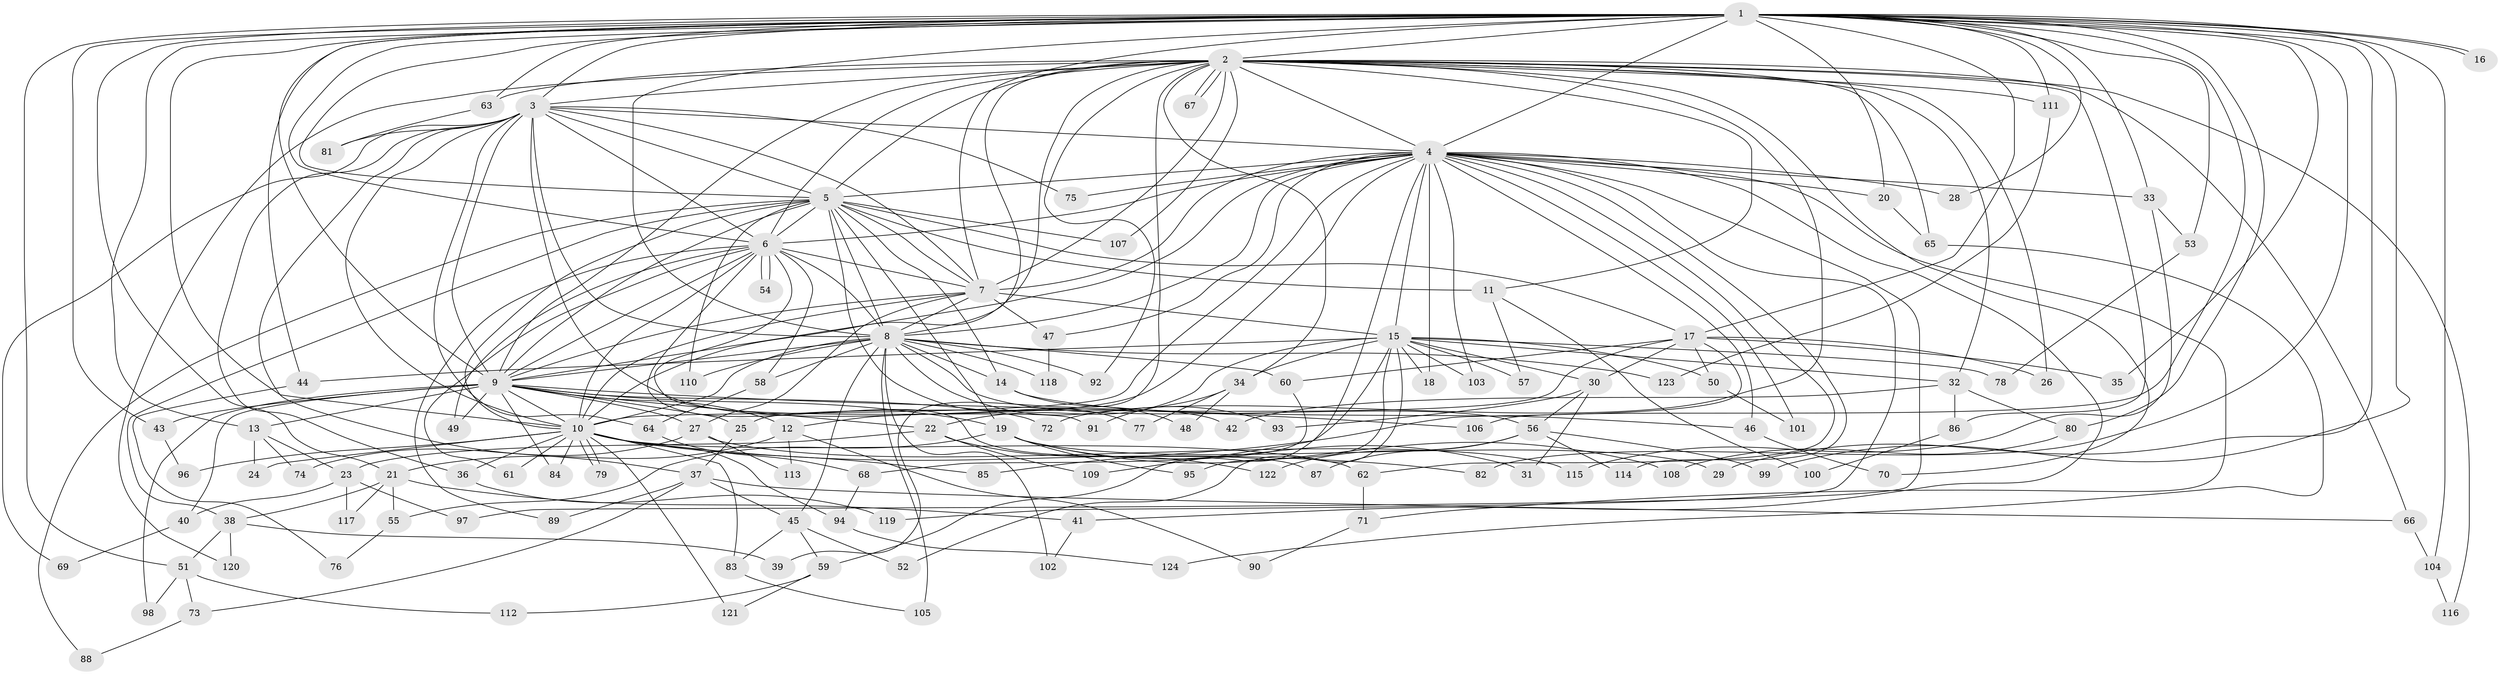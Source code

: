 // Generated by graph-tools (version 1.1) at 2025/49/03/09/25 03:49:29]
// undirected, 124 vertices, 273 edges
graph export_dot {
graph [start="1"]
  node [color=gray90,style=filled];
  1;
  2;
  3;
  4;
  5;
  6;
  7;
  8;
  9;
  10;
  11;
  12;
  13;
  14;
  15;
  16;
  17;
  18;
  19;
  20;
  21;
  22;
  23;
  24;
  25;
  26;
  27;
  28;
  29;
  30;
  31;
  32;
  33;
  34;
  35;
  36;
  37;
  38;
  39;
  40;
  41;
  42;
  43;
  44;
  45;
  46;
  47;
  48;
  49;
  50;
  51;
  52;
  53;
  54;
  55;
  56;
  57;
  58;
  59;
  60;
  61;
  62;
  63;
  64;
  65;
  66;
  67;
  68;
  69;
  70;
  71;
  72;
  73;
  74;
  75;
  76;
  77;
  78;
  79;
  80;
  81;
  82;
  83;
  84;
  85;
  86;
  87;
  88;
  89;
  90;
  91;
  92;
  93;
  94;
  95;
  96;
  97;
  98;
  99;
  100;
  101;
  102;
  103;
  104;
  105;
  106;
  107;
  108;
  109;
  110;
  111;
  112;
  113;
  114;
  115;
  116;
  117;
  118;
  119;
  120;
  121;
  122;
  123;
  124;
  1 -- 2;
  1 -- 3;
  1 -- 4;
  1 -- 5;
  1 -- 6;
  1 -- 7;
  1 -- 8;
  1 -- 9;
  1 -- 10;
  1 -- 13;
  1 -- 16;
  1 -- 16;
  1 -- 17;
  1 -- 20;
  1 -- 21;
  1 -- 28;
  1 -- 29;
  1 -- 33;
  1 -- 35;
  1 -- 43;
  1 -- 44;
  1 -- 51;
  1 -- 53;
  1 -- 63;
  1 -- 80;
  1 -- 82;
  1 -- 99;
  1 -- 104;
  1 -- 106;
  1 -- 111;
  2 -- 3;
  2 -- 4;
  2 -- 5;
  2 -- 6;
  2 -- 7;
  2 -- 8;
  2 -- 9;
  2 -- 10;
  2 -- 11;
  2 -- 26;
  2 -- 32;
  2 -- 34;
  2 -- 39;
  2 -- 63;
  2 -- 65;
  2 -- 66;
  2 -- 67;
  2 -- 67;
  2 -- 70;
  2 -- 72;
  2 -- 86;
  2 -- 92;
  2 -- 107;
  2 -- 111;
  2 -- 116;
  2 -- 120;
  3 -- 4;
  3 -- 5;
  3 -- 6;
  3 -- 7;
  3 -- 8;
  3 -- 9;
  3 -- 10;
  3 -- 36;
  3 -- 37;
  3 -- 42;
  3 -- 64;
  3 -- 69;
  3 -- 75;
  3 -- 81;
  4 -- 5;
  4 -- 6;
  4 -- 7;
  4 -- 8;
  4 -- 9;
  4 -- 10;
  4 -- 12;
  4 -- 15;
  4 -- 18;
  4 -- 20;
  4 -- 28;
  4 -- 33;
  4 -- 41;
  4 -- 46;
  4 -- 47;
  4 -- 59;
  4 -- 62;
  4 -- 71;
  4 -- 75;
  4 -- 97;
  4 -- 101;
  4 -- 103;
  4 -- 114;
  4 -- 119;
  5 -- 6;
  5 -- 7;
  5 -- 8;
  5 -- 9;
  5 -- 10;
  5 -- 11;
  5 -- 14;
  5 -- 17;
  5 -- 19;
  5 -- 38;
  5 -- 77;
  5 -- 88;
  5 -- 107;
  5 -- 110;
  6 -- 7;
  6 -- 8;
  6 -- 9;
  6 -- 10;
  6 -- 49;
  6 -- 54;
  6 -- 54;
  6 -- 58;
  6 -- 61;
  6 -- 87;
  6 -- 89;
  6 -- 91;
  7 -- 8;
  7 -- 9;
  7 -- 10;
  7 -- 15;
  7 -- 27;
  7 -- 47;
  8 -- 9;
  8 -- 10;
  8 -- 14;
  8 -- 45;
  8 -- 56;
  8 -- 58;
  8 -- 60;
  8 -- 92;
  8 -- 93;
  8 -- 102;
  8 -- 105;
  8 -- 110;
  8 -- 118;
  8 -- 123;
  9 -- 10;
  9 -- 12;
  9 -- 13;
  9 -- 19;
  9 -- 22;
  9 -- 25;
  9 -- 27;
  9 -- 40;
  9 -- 43;
  9 -- 49;
  9 -- 72;
  9 -- 84;
  9 -- 98;
  9 -- 106;
  10 -- 24;
  10 -- 36;
  10 -- 61;
  10 -- 62;
  10 -- 79;
  10 -- 79;
  10 -- 82;
  10 -- 83;
  10 -- 84;
  10 -- 85;
  10 -- 94;
  10 -- 96;
  10 -- 121;
  11 -- 57;
  11 -- 100;
  12 -- 21;
  12 -- 90;
  12 -- 113;
  13 -- 23;
  13 -- 24;
  13 -- 74;
  14 -- 46;
  14 -- 48;
  15 -- 18;
  15 -- 22;
  15 -- 30;
  15 -- 32;
  15 -- 34;
  15 -- 44;
  15 -- 50;
  15 -- 52;
  15 -- 57;
  15 -- 78;
  15 -- 95;
  15 -- 103;
  15 -- 109;
  17 -- 25;
  17 -- 26;
  17 -- 30;
  17 -- 35;
  17 -- 50;
  17 -- 60;
  17 -- 85;
  19 -- 29;
  19 -- 31;
  19 -- 55;
  19 -- 95;
  19 -- 108;
  20 -- 65;
  21 -- 38;
  21 -- 41;
  21 -- 55;
  21 -- 117;
  22 -- 23;
  22 -- 109;
  22 -- 122;
  23 -- 40;
  23 -- 97;
  23 -- 117;
  25 -- 37;
  27 -- 74;
  27 -- 113;
  27 -- 115;
  30 -- 31;
  30 -- 56;
  30 -- 93;
  32 -- 42;
  32 -- 80;
  32 -- 86;
  33 -- 53;
  33 -- 115;
  34 -- 48;
  34 -- 77;
  34 -- 91;
  36 -- 119;
  37 -- 45;
  37 -- 66;
  37 -- 73;
  37 -- 89;
  38 -- 39;
  38 -- 51;
  38 -- 120;
  40 -- 69;
  41 -- 102;
  43 -- 96;
  44 -- 76;
  45 -- 52;
  45 -- 59;
  45 -- 83;
  46 -- 70;
  47 -- 118;
  50 -- 101;
  51 -- 73;
  51 -- 98;
  51 -- 112;
  53 -- 78;
  55 -- 76;
  56 -- 87;
  56 -- 99;
  56 -- 114;
  56 -- 122;
  58 -- 64;
  59 -- 112;
  59 -- 121;
  60 -- 68;
  62 -- 71;
  63 -- 81;
  64 -- 68;
  65 -- 124;
  66 -- 104;
  68 -- 94;
  71 -- 90;
  73 -- 88;
  80 -- 108;
  83 -- 105;
  86 -- 100;
  94 -- 124;
  104 -- 116;
  111 -- 123;
}
